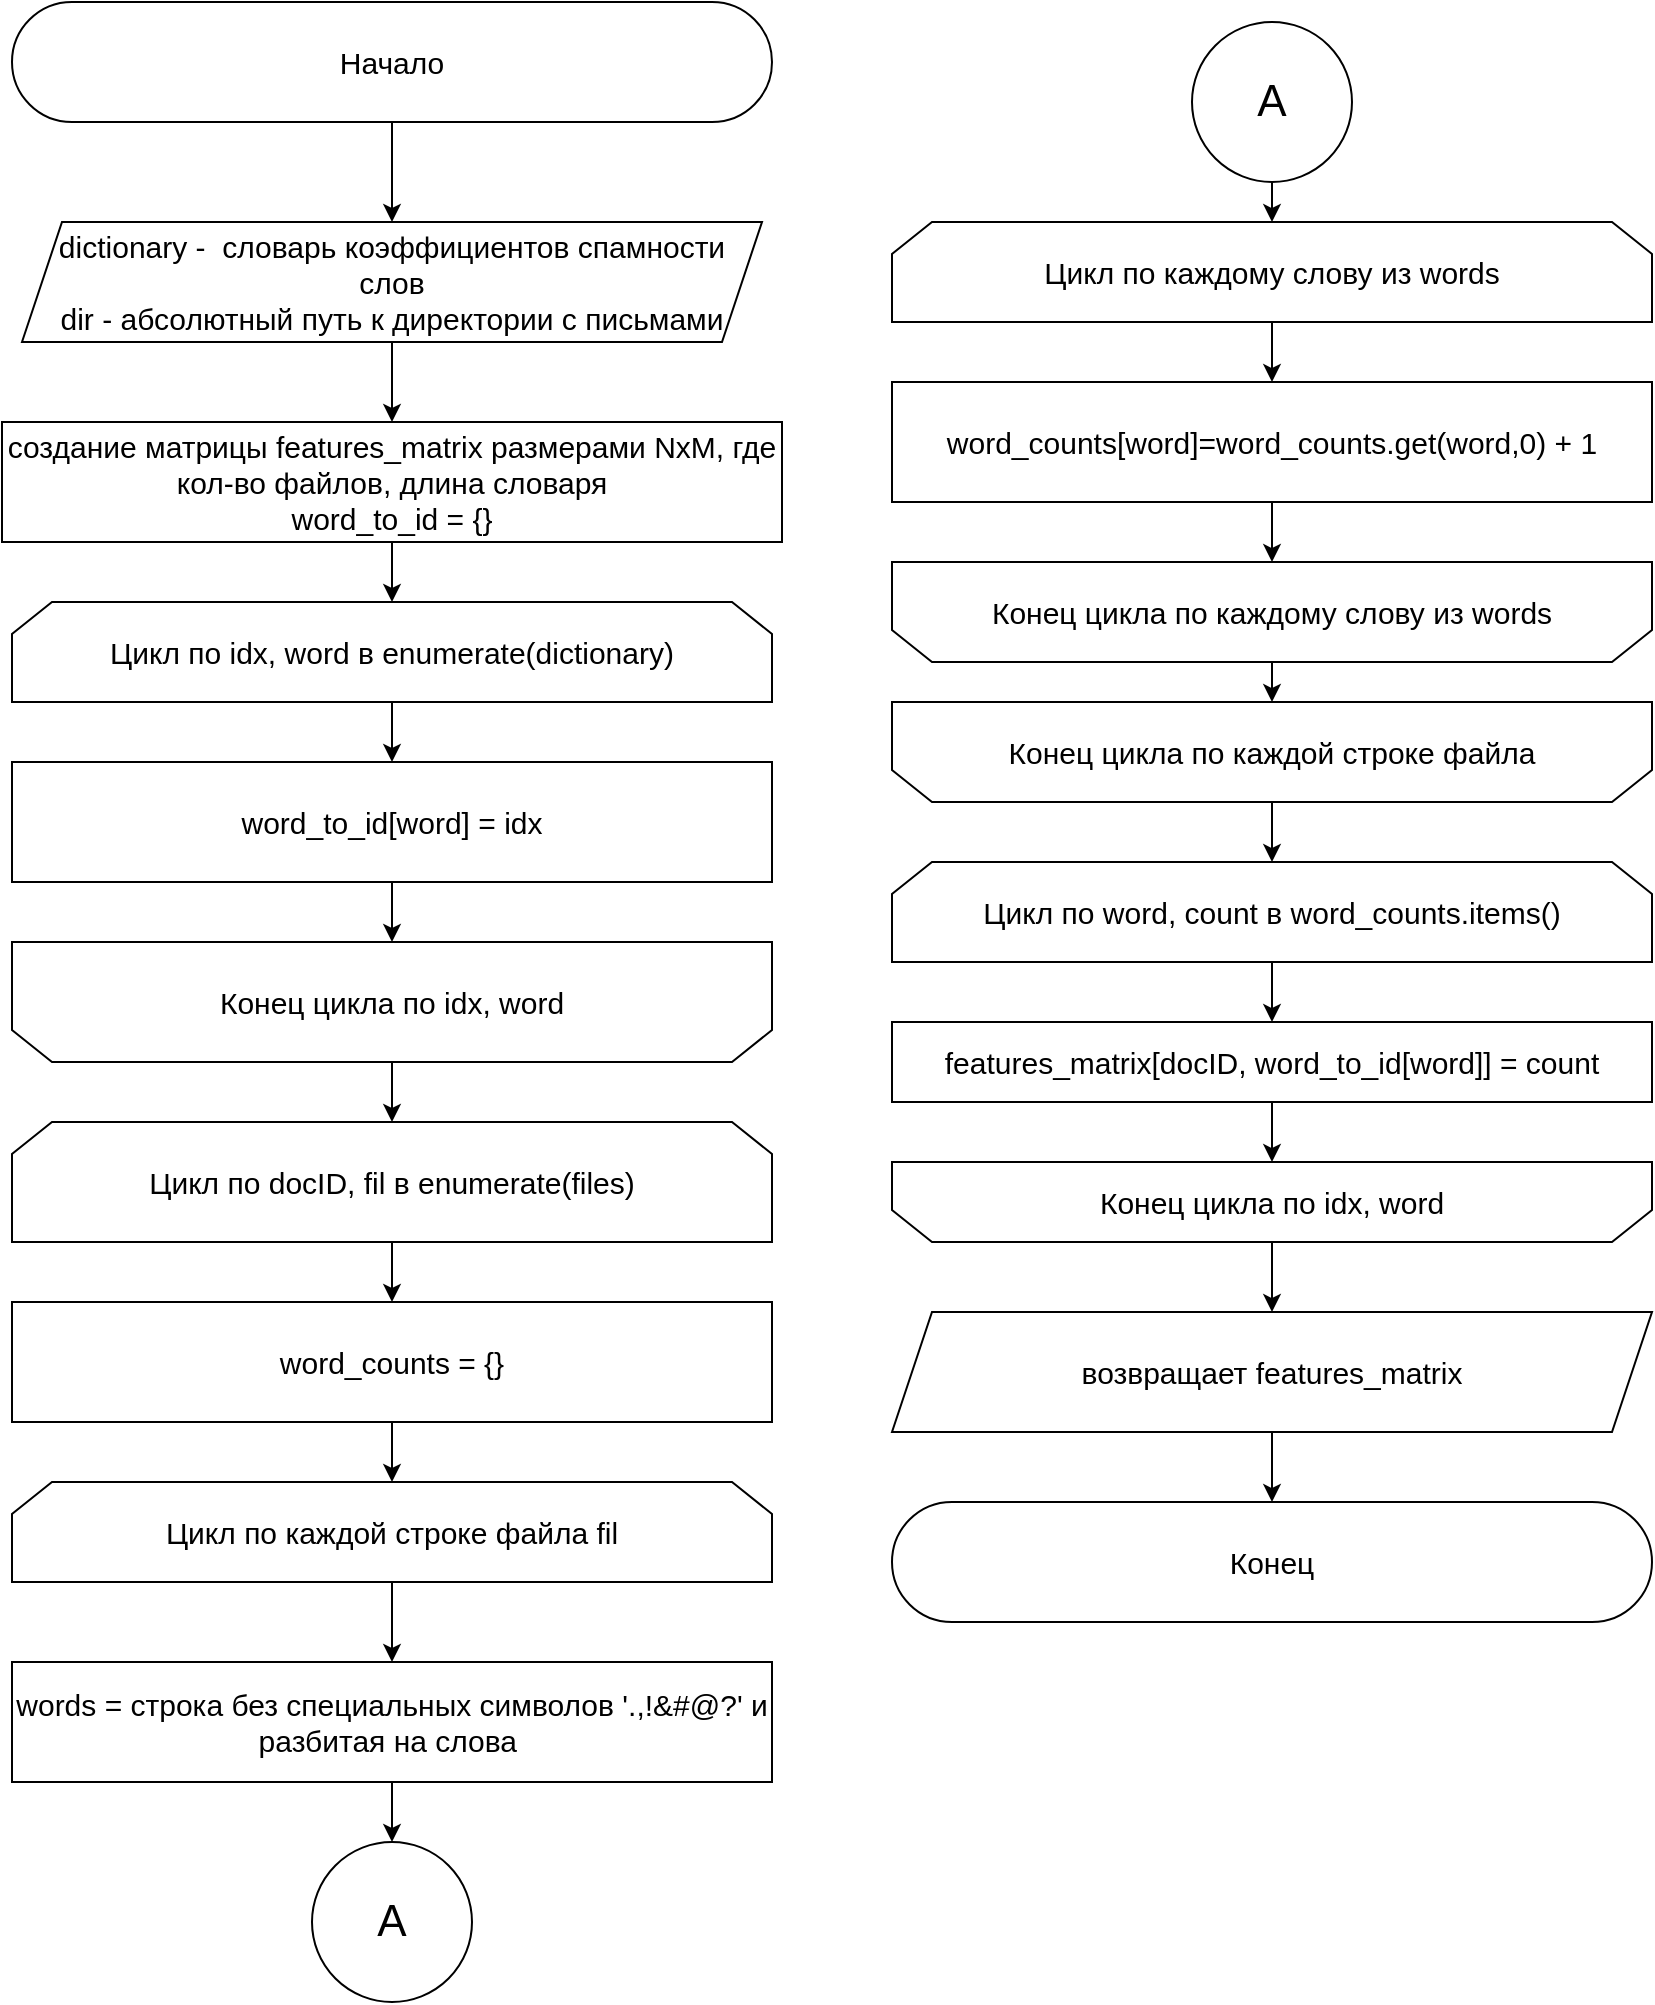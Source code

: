 <mxfile>
    <diagram id="roZLMKDnzB-xyYrg8Naa" name="Page-1">
        <mxGraphModel dx="1314" dy="703" grid="1" gridSize="10" guides="1" tooltips="1" connect="1" arrows="1" fold="1" page="1" pageScale="1" pageWidth="850" pageHeight="1100" math="0" shadow="0">
            <root>
                <mxCell id="0"/>
                <mxCell id="1" parent="0"/>
                <mxCell id="2" style="edgeStyle=none;html=1;exitX=0.5;exitY=1;exitDx=0;exitDy=0;fontSize=15;" parent="1" source="3" edge="1">
                    <mxGeometry relative="1" as="geometry">
                        <mxPoint x="510" y="190" as="targetPoint"/>
                    </mxGeometry>
                </mxCell>
                <mxCell id="3" value="Начало" style="rounded=1;whiteSpace=wrap;html=1;arcSize=50;fontSize=15;" parent="1" vertex="1">
                    <mxGeometry x="320" y="80" width="380" height="60" as="geometry"/>
                </mxCell>
                <mxCell id="4" style="edgeStyle=none;html=1;exitX=0.5;exitY=1;exitDx=0;exitDy=0;entryX=0.5;entryY=0;entryDx=0;entryDy=0;fontSize=15;" parent="1" source="5" target="7" edge="1">
                    <mxGeometry relative="1" as="geometry"/>
                </mxCell>
                <mxCell id="5" value="создание матрицы features_matrix размерами NxM, где&lt;br&gt;кол-во файлов, длина словаря&lt;br style=&quot;font-size: 15px;&quot;&gt;word_to_id = {}" style="rounded=0;whiteSpace=wrap;html=1;fontSize=15;" parent="1" vertex="1">
                    <mxGeometry x="315" y="290" width="390" height="60" as="geometry"/>
                </mxCell>
                <mxCell id="6" style="edgeStyle=none;html=1;exitX=0.5;exitY=1;exitDx=0;exitDy=0;entryX=0.5;entryY=0;entryDx=0;entryDy=0;fontSize=15;" parent="1" source="7" target="16" edge="1">
                    <mxGeometry relative="1" as="geometry"/>
                </mxCell>
                <mxCell id="7" value="Цикл по idx, word в enumerate(dictionary)" style="shape=loopLimit;whiteSpace=wrap;html=1;fontSize=15;" parent="1" vertex="1">
                    <mxGeometry x="320" y="380" width="380" height="50" as="geometry"/>
                </mxCell>
                <mxCell id="8" style="edgeStyle=none;html=1;exitX=0.5;exitY=1;exitDx=0;exitDy=0;entryX=0.5;entryY=0;entryDx=0;entryDy=0;fontSize=15;" parent="1" source="9" target="18" edge="1">
                    <mxGeometry relative="1" as="geometry"/>
                </mxCell>
                <mxCell id="9" value="Конец цикла по idx, word" style="shape=loopLimit;whiteSpace=wrap;html=1;flipV=1;fontSize=15;" parent="1" vertex="1">
                    <mxGeometry x="320" y="550" width="380" height="60" as="geometry"/>
                </mxCell>
                <mxCell id="15" style="edgeStyle=none;html=1;exitX=0.5;exitY=1;exitDx=0;exitDy=0;entryX=0.5;entryY=0;entryDx=0;entryDy=0;fontSize=15;" parent="1" source="16" target="9" edge="1">
                    <mxGeometry relative="1" as="geometry"/>
                </mxCell>
                <mxCell id="16" value="word_to_id[word] = idx" style="rounded=0;whiteSpace=wrap;html=1;fontSize=15;" parent="1" vertex="1">
                    <mxGeometry x="320" y="460" width="380" height="60" as="geometry"/>
                </mxCell>
                <mxCell id="17" style="edgeStyle=none;html=1;exitX=0.5;exitY=1;exitDx=0;exitDy=0;entryX=0.5;entryY=0;entryDx=0;entryDy=0;fontSize=15;" parent="1" source="18" target="20" edge="1">
                    <mxGeometry relative="1" as="geometry"/>
                </mxCell>
                <mxCell id="18" value="Цикл по docID, fil в enumerate(files)" style="shape=loopLimit;whiteSpace=wrap;html=1;fontSize=15;" parent="1" vertex="1">
                    <mxGeometry x="320" y="640" width="380" height="60" as="geometry"/>
                </mxCell>
                <mxCell id="19" style="edgeStyle=none;html=1;exitX=0.5;exitY=1;exitDx=0;exitDy=0;entryX=0.5;entryY=0;entryDx=0;entryDy=0;fontSize=15;" parent="1" source="20" target="22" edge="1">
                    <mxGeometry relative="1" as="geometry"/>
                </mxCell>
                <mxCell id="20" value="word_counts = {}" style="rounded=0;whiteSpace=wrap;html=1;fontSize=15;" parent="1" vertex="1">
                    <mxGeometry x="320" y="730" width="380" height="60" as="geometry"/>
                </mxCell>
                <mxCell id="21" style="edgeStyle=none;html=1;exitX=0.5;exitY=1;exitDx=0;exitDy=0;entryX=0.5;entryY=0;entryDx=0;entryDy=0;fontSize=15;" parent="1" source="22" target="24" edge="1">
                    <mxGeometry relative="1" as="geometry"/>
                </mxCell>
                <mxCell id="22" value="Цикл по каждой строке файла fil" style="shape=loopLimit;whiteSpace=wrap;html=1;fontSize=15;" parent="1" vertex="1">
                    <mxGeometry x="320" y="820" width="380" height="50" as="geometry"/>
                </mxCell>
                <mxCell id="23" style="edgeStyle=none;html=1;exitX=0.5;exitY=1;exitDx=0;exitDy=0;entryX=0.5;entryY=0;entryDx=0;entryDy=0;fontSize=15;" parent="1" source="24" target="25" edge="1">
                    <mxGeometry relative="1" as="geometry"/>
                </mxCell>
                <mxCell id="24" value="words = строка без специальных символов '.,!&amp;amp;#@?' и разбитая на слова&amp;nbsp;" style="rounded=0;whiteSpace=wrap;html=1;fontSize=15;" parent="1" vertex="1">
                    <mxGeometry x="320" y="910" width="380" height="60" as="geometry"/>
                </mxCell>
                <mxCell id="25" value="A" style="ellipse;whiteSpace=wrap;html=1;aspect=fixed;fontSize=22;" parent="1" vertex="1">
                    <mxGeometry x="470" y="1000" width="80" height="80" as="geometry"/>
                </mxCell>
                <mxCell id="26" value="Конец" style="rounded=1;whiteSpace=wrap;html=1;arcSize=50;fontSize=15;" parent="1" vertex="1">
                    <mxGeometry x="760" y="830" width="380" height="60" as="geometry"/>
                </mxCell>
                <mxCell id="27" style="edgeStyle=none;html=1;exitX=0.5;exitY=1;exitDx=0;exitDy=0;entryX=0.5;entryY=0;entryDx=0;entryDy=0;fontSize=15;" parent="1" source="28" target="30" edge="1">
                    <mxGeometry relative="1" as="geometry"/>
                </mxCell>
                <mxCell id="28" value="Цикл по каждому слову из words" style="shape=loopLimit;whiteSpace=wrap;html=1;fontSize=15;" parent="1" vertex="1">
                    <mxGeometry x="760" y="190" width="380" height="50" as="geometry"/>
                </mxCell>
                <mxCell id="29" style="edgeStyle=none;html=1;exitX=0.5;exitY=1;exitDx=0;exitDy=0;entryX=0.5;entryY=0;entryDx=0;entryDy=0;fontSize=15;" parent="1" source="30" target="32" edge="1">
                    <mxGeometry relative="1" as="geometry"/>
                </mxCell>
                <mxCell id="30" value="word_counts[word]=word_counts.get(word,0) + 1" style="rounded=0;whiteSpace=wrap;html=1;fontSize=15;" parent="1" vertex="1">
                    <mxGeometry x="760" y="270" width="380" height="60" as="geometry"/>
                </mxCell>
                <mxCell id="31" style="edgeStyle=none;html=1;exitX=0.5;exitY=1;exitDx=0;exitDy=0;entryX=0.5;entryY=0;entryDx=0;entryDy=0;fontSize=15;" parent="1" source="32" target="36" edge="1">
                    <mxGeometry relative="1" as="geometry"/>
                </mxCell>
                <mxCell id="32" value="Конец цикла по каждому слову из words" style="shape=loopLimit;whiteSpace=wrap;html=1;flipV=1;fontSize=15;" parent="1" vertex="1">
                    <mxGeometry x="760" y="360" width="380" height="50" as="geometry"/>
                </mxCell>
                <mxCell id="33" style="edgeStyle=none;html=1;exitX=0.5;exitY=1;exitDx=0;exitDy=0;entryX=0.5;entryY=0;entryDx=0;entryDy=0;fontSize=15;" parent="1" source="34" target="28" edge="1">
                    <mxGeometry relative="1" as="geometry"/>
                </mxCell>
                <mxCell id="34" value="A" style="ellipse;whiteSpace=wrap;html=1;aspect=fixed;fontSize=22;" parent="1" vertex="1">
                    <mxGeometry x="910" y="90" width="80" height="80" as="geometry"/>
                </mxCell>
                <mxCell id="35" style="edgeStyle=none;html=1;exitX=0.5;exitY=1;exitDx=0;exitDy=0;entryX=0.5;entryY=0;entryDx=0;entryDy=0;fontSize=15;" parent="1" source="36" edge="1">
                    <mxGeometry relative="1" as="geometry">
                        <mxPoint x="950" y="510" as="targetPoint"/>
                    </mxGeometry>
                </mxCell>
                <mxCell id="36" value="Конец цикла по каждой строке файла" style="shape=loopLimit;whiteSpace=wrap;html=1;flipV=1;fontSize=15;" parent="1" vertex="1">
                    <mxGeometry x="760" y="430" width="380" height="50" as="geometry"/>
                </mxCell>
                <mxCell id="37" style="edgeStyle=none;html=1;exitX=0.5;exitY=1;exitDx=0;exitDy=0;entryX=0.5;entryY=0;entryDx=0;entryDy=0;fontSize=15;" parent="1" source="38" target="42" edge="1">
                    <mxGeometry relative="1" as="geometry"/>
                </mxCell>
                <mxCell id="38" value="Цикл по word, count в word_counts.items()" style="shape=loopLimit;whiteSpace=wrap;html=1;fontSize=15;" parent="1" vertex="1">
                    <mxGeometry x="760" y="510" width="380" height="50" as="geometry"/>
                </mxCell>
                <mxCell id="39" style="edgeStyle=none;html=1;exitX=0.5;exitY=1;exitDx=0;exitDy=0;fontSize=15;" parent="1" source="40" edge="1">
                    <mxGeometry relative="1" as="geometry">
                        <mxPoint x="950" y="735" as="targetPoint"/>
                    </mxGeometry>
                </mxCell>
                <mxCell id="40" value="Конец цикла по idx, word" style="shape=loopLimit;whiteSpace=wrap;html=1;flipV=1;fontSize=15;" parent="1" vertex="1">
                    <mxGeometry x="760" y="660" width="380" height="40" as="geometry"/>
                </mxCell>
                <mxCell id="41" style="edgeStyle=none;html=1;exitX=0.5;exitY=1;exitDx=0;exitDy=0;entryX=0.5;entryY=0;entryDx=0;entryDy=0;fontSize=15;" parent="1" source="42" target="40" edge="1">
                    <mxGeometry relative="1" as="geometry"/>
                </mxCell>
                <mxCell id="42" value="features_matrix[docID, word_to_id[word]] = count" style="rounded=0;whiteSpace=wrap;html=1;fontSize=15;" parent="1" vertex="1">
                    <mxGeometry x="760" y="590" width="380" height="40" as="geometry"/>
                </mxCell>
                <mxCell id="49" style="edgeStyle=none;html=1;exitX=0.5;exitY=1;exitDx=0;exitDy=0;entryX=0.5;entryY=0;entryDx=0;entryDy=0;fontSize=15;" parent="1" source="48" target="5" edge="1">
                    <mxGeometry relative="1" as="geometry"/>
                </mxCell>
                <mxCell id="48" value="dictionary -&amp;nbsp; словарь коэффициентов спамности слов&lt;br style=&quot;font-size: 15px;&quot;&gt;dir - абсолютный путь к директории с письмами" style="shape=parallelogram;perimeter=parallelogramPerimeter;whiteSpace=wrap;html=1;fixedSize=1;fontSize=15;" parent="1" vertex="1">
                    <mxGeometry x="325" y="190" width="370" height="60" as="geometry"/>
                </mxCell>
                <mxCell id="51" style="edgeStyle=none;html=1;exitX=0.5;exitY=1;exitDx=0;exitDy=0;entryX=0.5;entryY=0;entryDx=0;entryDy=0;fontSize=15;" parent="1" source="50" target="26" edge="1">
                    <mxGeometry relative="1" as="geometry"/>
                </mxCell>
                <mxCell id="50" value="возвращает features_matrix" style="shape=parallelogram;perimeter=parallelogramPerimeter;whiteSpace=wrap;html=1;fixedSize=1;fontSize=15;" parent="1" vertex="1">
                    <mxGeometry x="760" y="735" width="380" height="60" as="geometry"/>
                </mxCell>
            </root>
        </mxGraphModel>
    </diagram>
</mxfile>